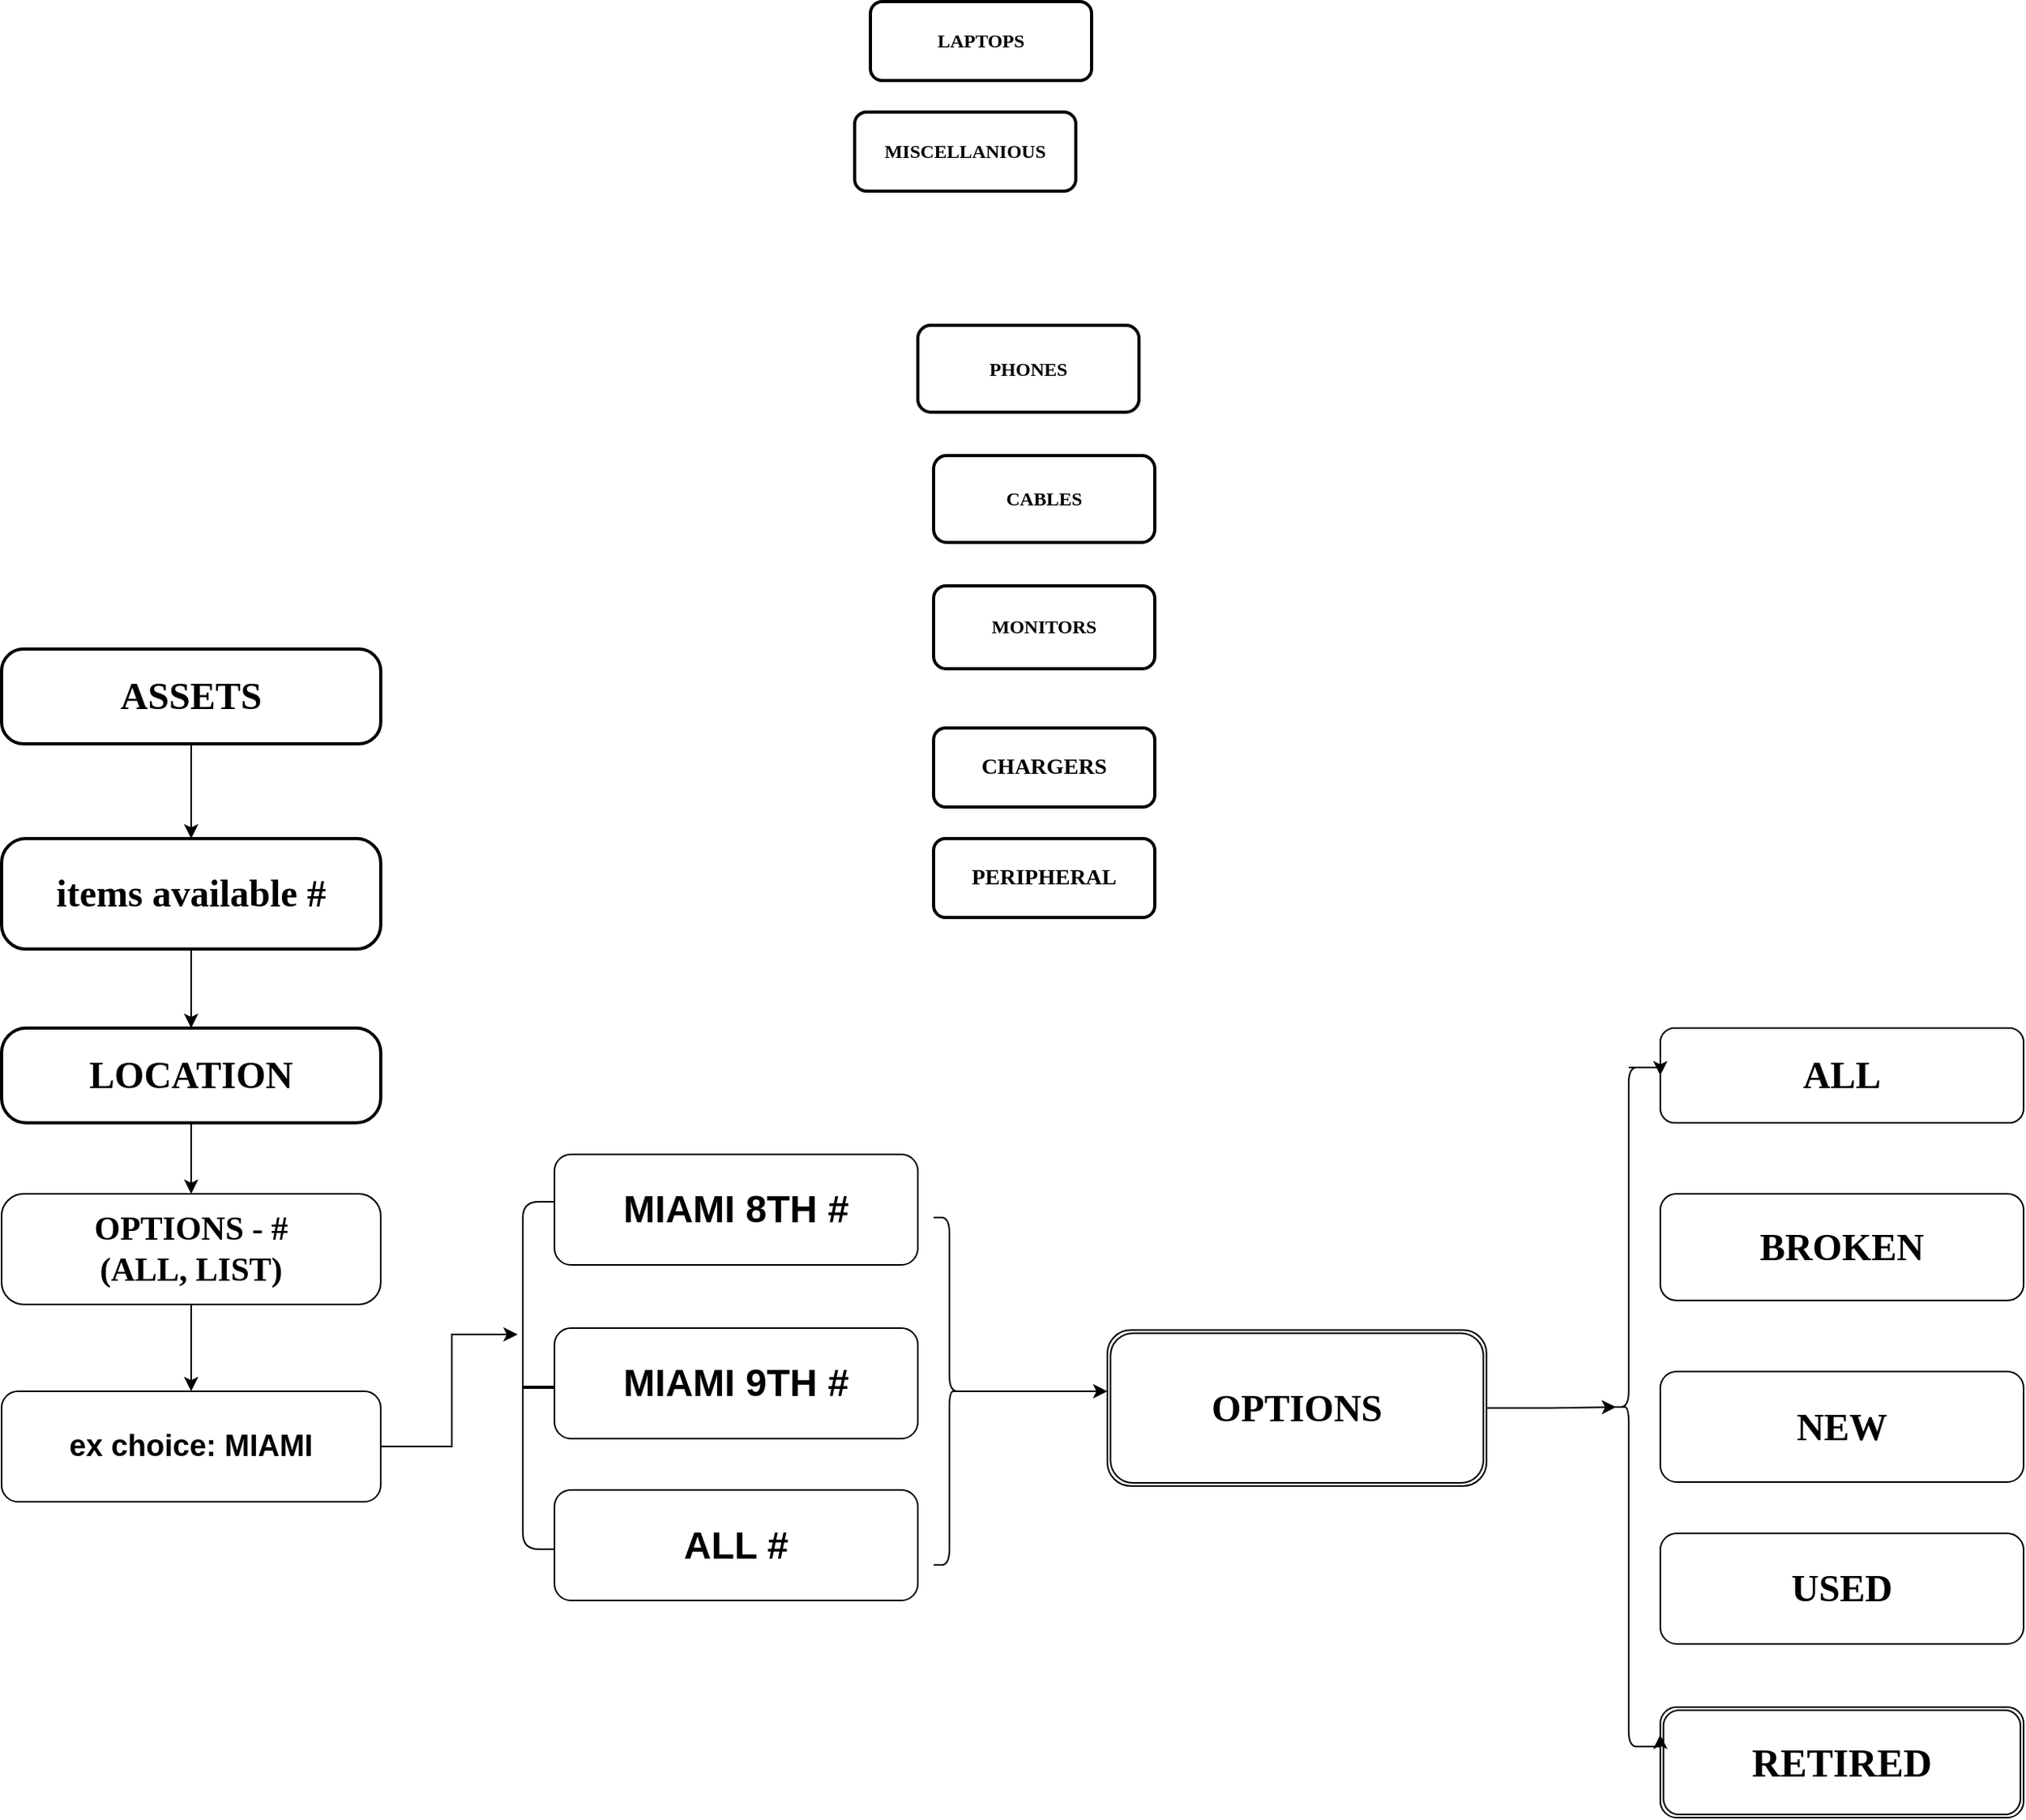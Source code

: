 <mxfile version="22.0.4" type="github">
  <diagram name="Page-1" id="19d8dcba-68ad-dc05-1034-9cf7b2a963f6">
    <mxGraphModel dx="2787" dy="1699" grid="1" gridSize="10" guides="1" tooltips="1" connect="1" arrows="1" fold="1" page="1" pageScale="1" pageWidth="1100" pageHeight="850" background="none" math="0" shadow="0">
      <root>
        <mxCell id="0" />
        <mxCell id="1" parent="0" />
        <mxCell id="h1hUA61V5pD_zSrO468f-13" style="edgeStyle=orthogonalEdgeStyle;rounded=0;orthogonalLoop=1;jettySize=auto;html=1;exitX=0.5;exitY=1;exitDx=0;exitDy=0;" edge="1" parent="1" source="218ae93e1282097f-19" target="6257edae8c83ed4a-1">
          <mxGeometry relative="1" as="geometry" />
        </mxCell>
        <mxCell id="218ae93e1282097f-19" value="&lt;font size=&quot;1&quot; style=&quot;&quot;&gt;&lt;b style=&quot;font-size: 24px;&quot;&gt;ASSETS&lt;/b&gt;&lt;/font&gt;" style="whiteSpace=wrap;html=1;rounded=1;shadow=0;comic=0;strokeWidth=2;fontFamily=Verdana;align=center;fontSize=10;arcSize=23;" parent="1" vertex="1">
          <mxGeometry x="-1050" y="10" width="240" height="60" as="geometry" />
        </mxCell>
        <mxCell id="218ae93e1282097f-24" value="CHARGERS" style="whiteSpace=wrap;html=1;rounded=1;shadow=0;comic=0;strokeWidth=2;fontFamily=Verdana;align=center;fontSize=14;fontStyle=1" parent="1" vertex="1">
          <mxGeometry x="-460" y="60" width="140" height="50" as="geometry" />
        </mxCell>
        <mxCell id="218ae93e1282097f-8" value="LAPTOPS" style="whiteSpace=wrap;html=1;rounded=1;shadow=0;comic=0;strokeWidth=2;fontFamily=Verdana;align=center;fontSize=12;fontStyle=1" parent="1" vertex="1">
          <mxGeometry x="-500" y="-400" width="140" height="50" as="geometry" />
        </mxCell>
        <mxCell id="6257edae8c83ed4a-9" value="MISCELLANIOUS" style="whiteSpace=wrap;html=1;rounded=1;shadow=0;comic=0;strokeWidth=2;fontFamily=Verdana;align=center;fontSize=12;fontStyle=1" parent="1" vertex="1">
          <mxGeometry x="-510" y="-330" width="140" height="50" as="geometry" />
        </mxCell>
        <mxCell id="6257edae8c83ed4a-21" value="PHONES" style="whiteSpace=wrap;html=1;rounded=1;shadow=0;comic=0;strokeWidth=2;fontFamily=Verdana;align=center;fontSize=12;fontStyle=1" parent="1" vertex="1">
          <mxGeometry x="-470" y="-195" width="140" height="55" as="geometry" />
        </mxCell>
        <mxCell id="6257edae8c83ed4a-12" value="CABLES" style="whiteSpace=wrap;html=1;rounded=1;shadow=0;comic=0;strokeWidth=2;fontFamily=Verdana;align=center;fontSize=12;fontStyle=1" parent="1" vertex="1">
          <mxGeometry x="-460" y="-112.5" width="140" height="55" as="geometry" />
        </mxCell>
        <mxCell id="TH0M8ejJbZos6mJaKVJH-13" style="edgeStyle=orthogonalEdgeStyle;rounded=0;orthogonalLoop=1;jettySize=auto;html=1;" parent="1" source="6257edae8c83ed4a-1" target="TH0M8ejJbZos6mJaKVJH-12" edge="1">
          <mxGeometry relative="1" as="geometry" />
        </mxCell>
        <mxCell id="6257edae8c83ed4a-1" value="&lt;font style=&quot;font-size: 24px;&quot;&gt;items available #&lt;/font&gt;" style="whiteSpace=wrap;html=1;rounded=1;shadow=0;comic=0;strokeWidth=2;fontFamily=Verdana;align=center;fontSize=12;fontStyle=1;arcSize=22;" parent="1" vertex="1">
          <mxGeometry x="-1050" y="130" width="240" height="70" as="geometry" />
        </mxCell>
        <mxCell id="TH0M8ejJbZos6mJaKVJH-8" value="MONITORS" style="whiteSpace=wrap;html=1;rounded=1;shadow=0;comic=0;strokeWidth=2;fontFamily=Verdana;align=center;fontSize=12;fontStyle=1" parent="1" vertex="1">
          <mxGeometry x="-460" y="-30" width="140" height="52.5" as="geometry" />
        </mxCell>
        <mxCell id="h1hUA61V5pD_zSrO468f-5" style="edgeStyle=orthogonalEdgeStyle;rounded=0;orthogonalLoop=1;jettySize=auto;html=1;exitX=0.5;exitY=1;exitDx=0;exitDy=0;entryX=0.5;entryY=0;entryDx=0;entryDy=0;" edge="1" parent="1" source="TH0M8ejJbZos6mJaKVJH-12" target="h1hUA61V5pD_zSrO468f-6">
          <mxGeometry relative="1" as="geometry">
            <mxPoint x="-940" y="480" as="targetPoint" />
          </mxGeometry>
        </mxCell>
        <mxCell id="TH0M8ejJbZos6mJaKVJH-12" value="&lt;font style=&quot;font-size: 24px;&quot;&gt;LOCATION&lt;/font&gt;" style="whiteSpace=wrap;html=1;rounded=1;shadow=0;comic=0;strokeWidth=2;fontFamily=Verdana;align=center;fontSize=12;fontStyle=1;arcSize=26;" parent="1" vertex="1">
          <mxGeometry x="-1050" y="250" width="240" height="60" as="geometry" />
        </mxCell>
        <mxCell id="h1hUA61V5pD_zSrO468f-2" value="&lt;font style=&quot;font-size: 24px;&quot;&gt;MIAMI 8TH #&lt;/font&gt;" style="rounded=1;whiteSpace=wrap;html=1;fontSize=20;fontStyle=1" vertex="1" parent="1">
          <mxGeometry x="-700" y="330" width="230" height="70" as="geometry" />
        </mxCell>
        <mxCell id="h1hUA61V5pD_zSrO468f-3" value="&lt;font style=&quot;font-size: 24px;&quot;&gt;MIAMI 9TH #&lt;/font&gt;" style="rounded=1;whiteSpace=wrap;html=1;fontSize=20;fontStyle=1" vertex="1" parent="1">
          <mxGeometry x="-700" y="440" width="230" height="70" as="geometry" />
        </mxCell>
        <mxCell id="h1hUA61V5pD_zSrO468f-40" style="edgeStyle=orthogonalEdgeStyle;rounded=0;orthogonalLoop=1;jettySize=auto;html=1;exitX=0.5;exitY=1;exitDx=0;exitDy=0;entryX=0.5;entryY=0;entryDx=0;entryDy=0;" edge="1" parent="1" source="h1hUA61V5pD_zSrO468f-6" target="h1hUA61V5pD_zSrO468f-39">
          <mxGeometry relative="1" as="geometry" />
        </mxCell>
        <mxCell id="h1hUA61V5pD_zSrO468f-6" value="&lt;font style=&quot;font-size: 21px;&quot; face=&quot;Verdana&quot;&gt;OPTIONS - #&lt;br&gt;(ALL, LIST)&lt;br&gt;&lt;/font&gt;" style="rounded=1;whiteSpace=wrap;html=1;fontStyle=1;fontSize=19;arcSize=20;" vertex="1" parent="1">
          <mxGeometry x="-1050" y="355" width="240" height="70" as="geometry" />
        </mxCell>
        <mxCell id="h1hUA61V5pD_zSrO468f-30" value="&lt;font style=&quot;font-size: 24px;&quot;&gt;NEW&lt;/font&gt;" style="rounded=1;whiteSpace=wrap;html=1;fontStyle=1;fontFamily=Verdana;fontSize=22;" vertex="1" parent="1">
          <mxGeometry y="467.5" width="230" height="70" as="geometry" />
        </mxCell>
        <mxCell id="h1hUA61V5pD_zSrO468f-32" value="&lt;font face=&quot;Verdana&quot; size=&quot;1&quot; style=&quot;&quot;&gt;&lt;b style=&quot;font-size: 24px;&quot;&gt;ALL&lt;/b&gt;&lt;/font&gt;" style="rounded=1;whiteSpace=wrap;html=1;fontFamily=Helvetica;" vertex="1" parent="1">
          <mxGeometry y="250" width="230" height="60" as="geometry" />
        </mxCell>
        <mxCell id="h1hUA61V5pD_zSrO468f-33" value="&lt;font style=&quot;font-size: 24px;&quot;&gt;USED&lt;/font&gt;" style="rounded=1;whiteSpace=wrap;html=1;fontStyle=1;fontFamily=Verdana;fontSize=21;" vertex="1" parent="1">
          <mxGeometry y="570" width="230" height="70" as="geometry" />
        </mxCell>
        <mxCell id="h1hUA61V5pD_zSrO468f-34" value="&lt;font style=&quot;font-size: 24px;&quot;&gt;BROKEN&lt;/font&gt;" style="rounded=1;whiteSpace=wrap;html=1;fontStyle=1;fontFamily=Verdana;fontSize=20;" vertex="1" parent="1">
          <mxGeometry y="355" width="230" height="67.5" as="geometry" />
        </mxCell>
        <mxCell id="h1hUA61V5pD_zSrO468f-36" value="&lt;font size=&quot;1&quot; style=&quot;&quot;&gt;&lt;b style=&quot;font-size: 24px;&quot;&gt;ALL #&lt;/b&gt;&lt;/font&gt;" style="rounded=1;whiteSpace=wrap;html=1;" vertex="1" parent="1">
          <mxGeometry x="-700" y="542.5" width="230" height="70" as="geometry" />
        </mxCell>
        <mxCell id="h1hUA61V5pD_zSrO468f-39" value="ex choice: MIAMI" style="rounded=1;whiteSpace=wrap;html=1;fontStyle=1;fontSize=19;" vertex="1" parent="1">
          <mxGeometry x="-1050" y="480" width="240" height="70" as="geometry" />
        </mxCell>
        <mxCell id="h1hUA61V5pD_zSrO468f-48" value="PERIPHERAL" style="whiteSpace=wrap;html=1;rounded=1;shadow=0;comic=0;strokeWidth=2;fontFamily=Verdana;align=center;fontSize=14;fontStyle=1" vertex="1" parent="1">
          <mxGeometry x="-460" y="130" width="140" height="50" as="geometry" />
        </mxCell>
        <mxCell id="h1hUA61V5pD_zSrO468f-55" value="" style="shape=curlyBracket;whiteSpace=wrap;html=1;rounded=1;labelPosition=left;verticalLabelPosition=middle;align=right;verticalAlign=middle;size=0;" vertex="1" parent="1">
          <mxGeometry x="-720" y="360" width="20" height="220" as="geometry" />
        </mxCell>
        <mxCell id="h1hUA61V5pD_zSrO468f-58" value="" style="line;strokeWidth=2;html=1;" vertex="1" parent="1">
          <mxGeometry x="-720" y="467.5" width="20" height="20" as="geometry" />
        </mxCell>
        <mxCell id="h1hUA61V5pD_zSrO468f-59" style="edgeStyle=orthogonalEdgeStyle;rounded=0;orthogonalLoop=1;jettySize=auto;html=1;exitX=1;exitY=0.5;exitDx=0;exitDy=0;entryX=-0.165;entryY=0.382;entryDx=0;entryDy=0;entryPerimeter=0;" edge="1" parent="1" source="h1hUA61V5pD_zSrO468f-39" target="h1hUA61V5pD_zSrO468f-55">
          <mxGeometry relative="1" as="geometry" />
        </mxCell>
        <mxCell id="h1hUA61V5pD_zSrO468f-60" value="&lt;font size=&quot;1&quot; style=&quot;&quot; face=&quot;Verdana&quot;&gt;&lt;b style=&quot;font-size: 24px;&quot;&gt;OPTIONS&lt;/b&gt;&lt;/font&gt;" style="shape=ext;double=1;rounded=1;whiteSpace=wrap;html=1;" vertex="1" parent="1">
          <mxGeometry x="-350" y="441.25" width="240" height="98.75" as="geometry" />
        </mxCell>
        <mxCell id="h1hUA61V5pD_zSrO468f-61" value="&lt;font style=&quot;font-size: 25px;&quot; face=&quot;Verdana&quot;&gt;RETIRED&lt;/font&gt;" style="shape=ext;double=1;rounded=1;whiteSpace=wrap;html=1;fontStyle=1" vertex="1" parent="1">
          <mxGeometry y="680" width="230" height="70" as="geometry" />
        </mxCell>
        <mxCell id="h1hUA61V5pD_zSrO468f-63" style="edgeStyle=orthogonalEdgeStyle;rounded=0;orthogonalLoop=1;jettySize=auto;html=1;exitX=0.1;exitY=0.5;exitDx=0;exitDy=0;exitPerimeter=0;" edge="1" parent="1" source="h1hUA61V5pD_zSrO468f-62">
          <mxGeometry relative="1" as="geometry">
            <mxPoint x="-350" y="480" as="targetPoint" />
            <Array as="points">
              <mxPoint x="-350" y="480" />
            </Array>
          </mxGeometry>
        </mxCell>
        <mxCell id="h1hUA61V5pD_zSrO468f-62" value="" style="shape=curlyBracket;whiteSpace=wrap;html=1;rounded=1;flipH=1;labelPosition=right;verticalLabelPosition=middle;align=left;verticalAlign=middle;" vertex="1" parent="1">
          <mxGeometry x="-460" y="370" width="20" height="220" as="geometry" />
        </mxCell>
        <mxCell id="h1hUA61V5pD_zSrO468f-75" style="edgeStyle=orthogonalEdgeStyle;rounded=0;orthogonalLoop=1;jettySize=auto;html=1;exitX=0.5;exitY=0;exitDx=0;exitDy=0;entryX=0;entryY=0.5;entryDx=0;entryDy=0;" edge="1" parent="1" source="h1hUA61V5pD_zSrO468f-68" target="h1hUA61V5pD_zSrO468f-32">
          <mxGeometry relative="1" as="geometry" />
        </mxCell>
        <mxCell id="h1hUA61V5pD_zSrO468f-76" style="edgeStyle=orthogonalEdgeStyle;rounded=0;orthogonalLoop=1;jettySize=auto;html=1;exitX=0.75;exitY=1;exitDx=0;exitDy=0;entryX=0;entryY=0.25;entryDx=0;entryDy=0;" edge="1" parent="1" source="h1hUA61V5pD_zSrO468f-68" target="h1hUA61V5pD_zSrO468f-61">
          <mxGeometry relative="1" as="geometry" />
        </mxCell>
        <mxCell id="h1hUA61V5pD_zSrO468f-68" value="" style="shape=curlyBracket;whiteSpace=wrap;html=1;rounded=1;labelPosition=left;verticalLabelPosition=middle;align=right;verticalAlign=middle;" vertex="1" parent="1">
          <mxGeometry x="-30" y="275" width="20" height="430" as="geometry" />
        </mxCell>
        <mxCell id="h1hUA61V5pD_zSrO468f-70" style="edgeStyle=orthogonalEdgeStyle;rounded=0;orthogonalLoop=1;jettySize=auto;html=1;exitX=1;exitY=0.5;exitDx=0;exitDy=0;entryX=0.1;entryY=0.5;entryDx=0;entryDy=0;entryPerimeter=0;" edge="1" parent="1" source="h1hUA61V5pD_zSrO468f-60" target="h1hUA61V5pD_zSrO468f-68">
          <mxGeometry relative="1" as="geometry" />
        </mxCell>
      </root>
    </mxGraphModel>
  </diagram>
</mxfile>
